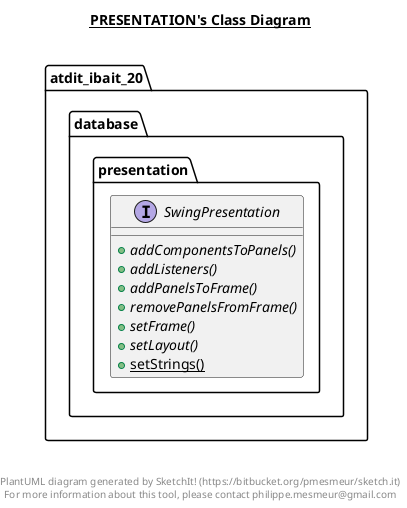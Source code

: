 @startuml

title __PRESENTATION's Class Diagram__\n

  namespace atdit_ibait_20.database {
    namespace presentation {
      interface atdit_ibait_20.database.presentation.SwingPresentation {
          {abstract} + addComponentsToPanels()
          {abstract} + addListeners()
          {abstract} + addPanelsToFrame()
          {abstract} + removePanelsFromFrame()
          {abstract} + setFrame()
          {abstract} + setLayout()
          {static} + setStrings()
      }
    }
  }
  



right footer


PlantUML diagram generated by SketchIt! (https://bitbucket.org/pmesmeur/sketch.it)
For more information about this tool, please contact philippe.mesmeur@gmail.com
endfooter

@enduml

